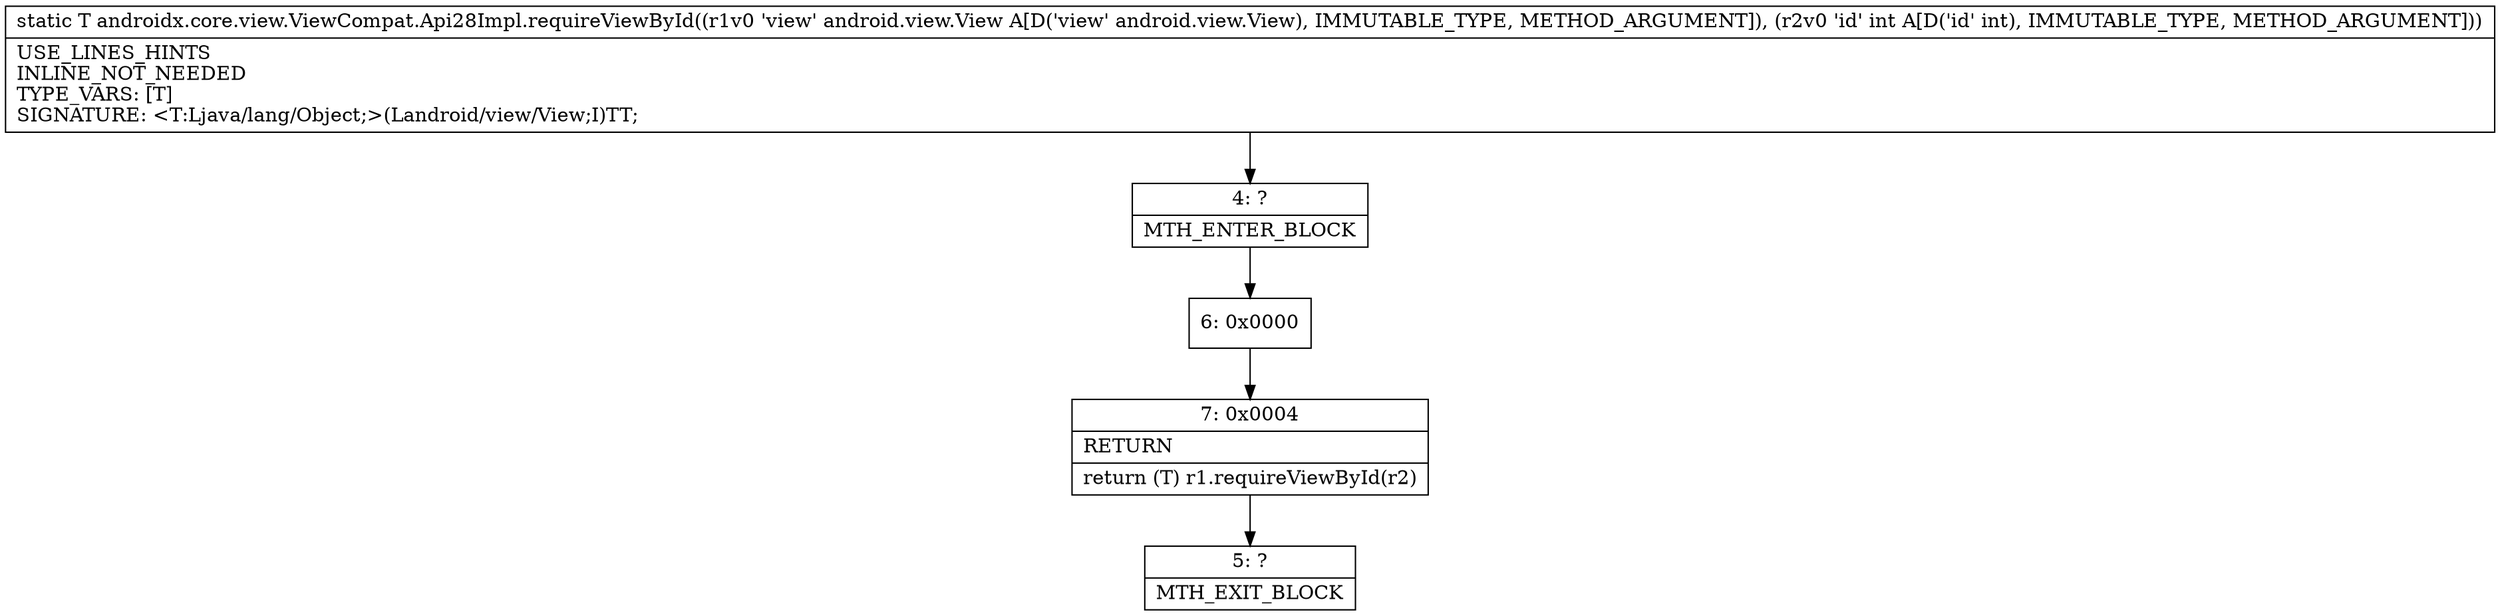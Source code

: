 digraph "CFG forandroidx.core.view.ViewCompat.Api28Impl.requireViewById(Landroid\/view\/View;I)Ljava\/lang\/Object;" {
Node_4 [shape=record,label="{4\:\ ?|MTH_ENTER_BLOCK\l}"];
Node_6 [shape=record,label="{6\:\ 0x0000}"];
Node_7 [shape=record,label="{7\:\ 0x0004|RETURN\l|return (T) r1.requireViewById(r2)\l}"];
Node_5 [shape=record,label="{5\:\ ?|MTH_EXIT_BLOCK\l}"];
MethodNode[shape=record,label="{static T androidx.core.view.ViewCompat.Api28Impl.requireViewById((r1v0 'view' android.view.View A[D('view' android.view.View), IMMUTABLE_TYPE, METHOD_ARGUMENT]), (r2v0 'id' int A[D('id' int), IMMUTABLE_TYPE, METHOD_ARGUMENT]))  | USE_LINES_HINTS\lINLINE_NOT_NEEDED\lTYPE_VARS: [T]\lSIGNATURE: \<T:Ljava\/lang\/Object;\>(Landroid\/view\/View;I)TT;\l}"];
MethodNode -> Node_4;Node_4 -> Node_6;
Node_6 -> Node_7;
Node_7 -> Node_5;
}

